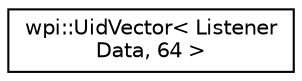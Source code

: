 digraph "Graphical Class Hierarchy"
{
  edge [fontname="Helvetica",fontsize="10",labelfontname="Helvetica",labelfontsize="10"];
  node [fontname="Helvetica",fontsize="10",shape=record];
  rankdir="LR";
  Node1 [label="wpi::UidVector\< Listener\lData, 64 \>",height=0.2,width=0.4,color="black", fillcolor="white", style="filled",URL="$classwpi_1_1UidVector.html"];
}
